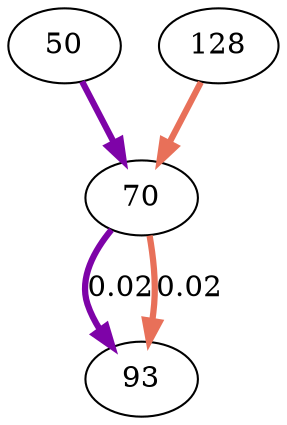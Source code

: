 digraph  {
50;
70;
93;
128;
50 -> 70  [color="#7e03a8", key=0, penwidth=3];
70 -> 93  [color="#7e03a8", key=0, label="0.02", penwidth=3];
70 -> 93  [color="#e87059", key=1, label="0.02", penwidth=3];
128 -> 70  [color="#e87059", key=0, penwidth=3];
}
